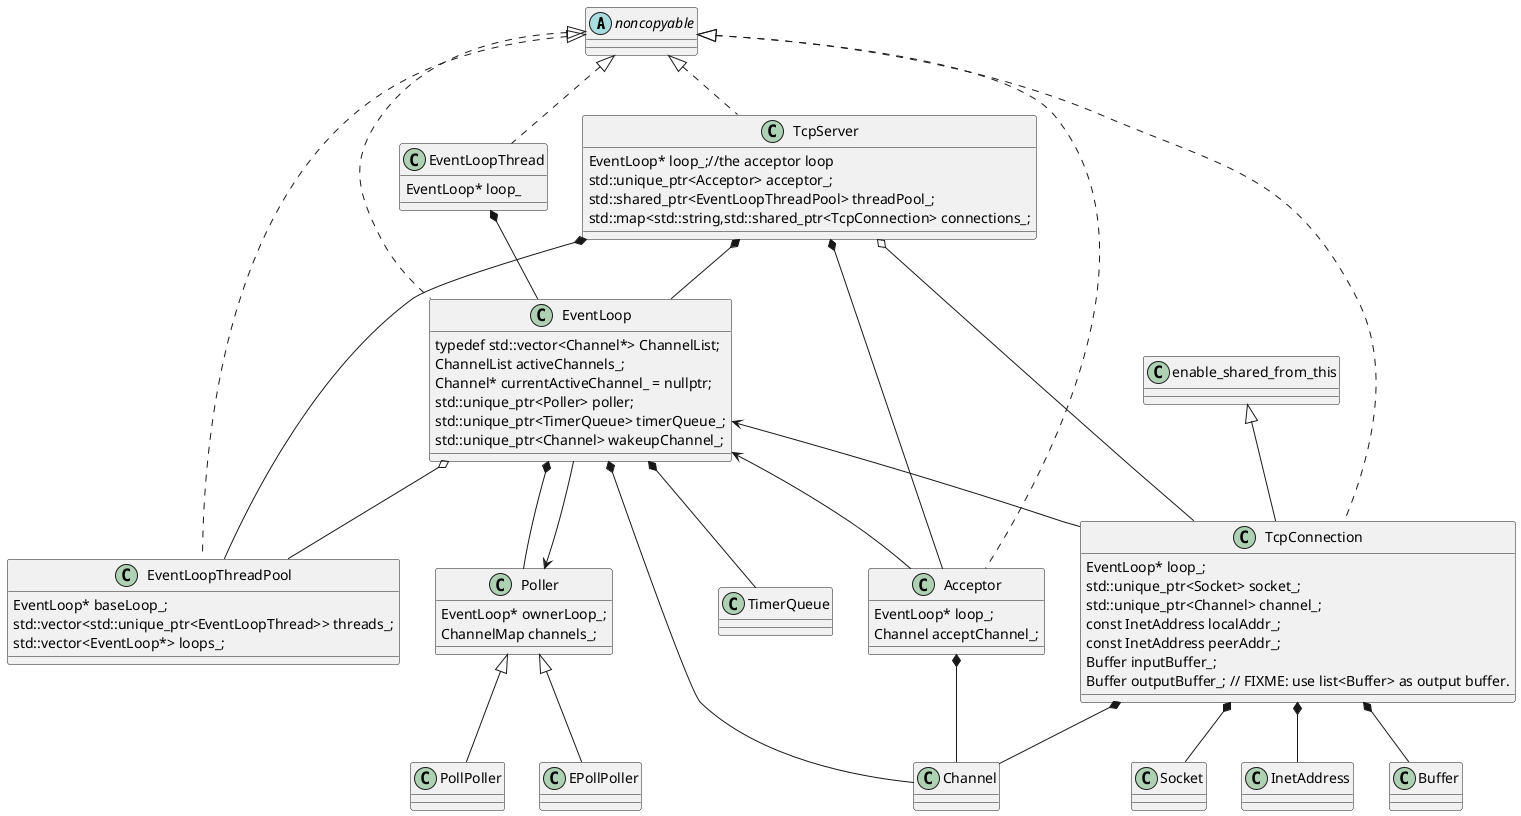 @startuml muduo_classes

abstract noncopyable
class TcpServer{
    EventLoop* loop_;//the acceptor loop
    std::unique_ptr<Acceptor> acceptor_;
    std::shared_ptr<EventLoopThreadPool> threadPool_;
    std::map<std::string,std::shared_ptr<TcpConnection> connections_;
}
noncopyable <|.. TcpServer
TcpServer *-- EventLoop
TcpServer *-- EventLoopThreadPool
TcpServer o-- TcpConnection


class EventLoop{
    typedef std::vector<Channel*> ChannelList;
    ChannelList activeChannels_;
    Channel* currentActiveChannel_ = nullptr;
    std::unique_ptr<Poller> poller;
    std::unique_ptr<TimerQueue> timerQueue_;
    std::unique_ptr<Channel> wakeupChannel_;
}

class TimerQueue
class Channel

noncopyable <|.. EventLoop
EventLoop *-- Channel
EventLoop *-- Poller
EventLoop *-- TimerQueue
Poller <-- EventLoop

class Poller{
    EventLoop* ownerLoop_;
    ChannelMap channels_;
}

class PollPoller
class EPollPoller
Poller <|-- PollPoller
Poller <|-- EPollPoller


class Acceptor{
  EventLoop* loop_;
  Channel acceptChannel_;
}

noncopyable <|.. Acceptor
Acceptor *-- Channel
EventLoop <-- Acceptor
TcpServer *-- Acceptor

class EventLoopThreadPool{
    EventLoop* baseLoop_;
    std::vector<std::unique_ptr<EventLoopThread>> threads_;
    std::vector<EventLoop*> loops_;
}

noncopyable <|.. EventLoopThreadPool
EventLoop o-- EventLoopThreadPool

class EventLoopThread{
    EventLoop* loop_
}
noncopyable <|.. EventLoopThread
EventLoopThread *-- EventLoop

class TcpConnection{
    EventLoop* loop_; 
    std::unique_ptr<Socket> socket_;
    std::unique_ptr<Channel> channel_;
    const InetAddress localAddr_;
    const InetAddress peerAddr_;
    Buffer inputBuffer_;
    Buffer outputBuffer_; // FIXME: use list<Buffer> as output buffer.
}
class enable_shared_from_this
class Socket
class InetAddress
class Buffer

TcpConnection *-- Socket
TcpConnection *-- Channel
TcpConnection *-- InetAddress
TcpConnection *-- Buffer
EventLoop <-- TcpConnection
noncopyable <|.. TcpConnection
enable_shared_from_this <|-- TcpConnection

@enduml